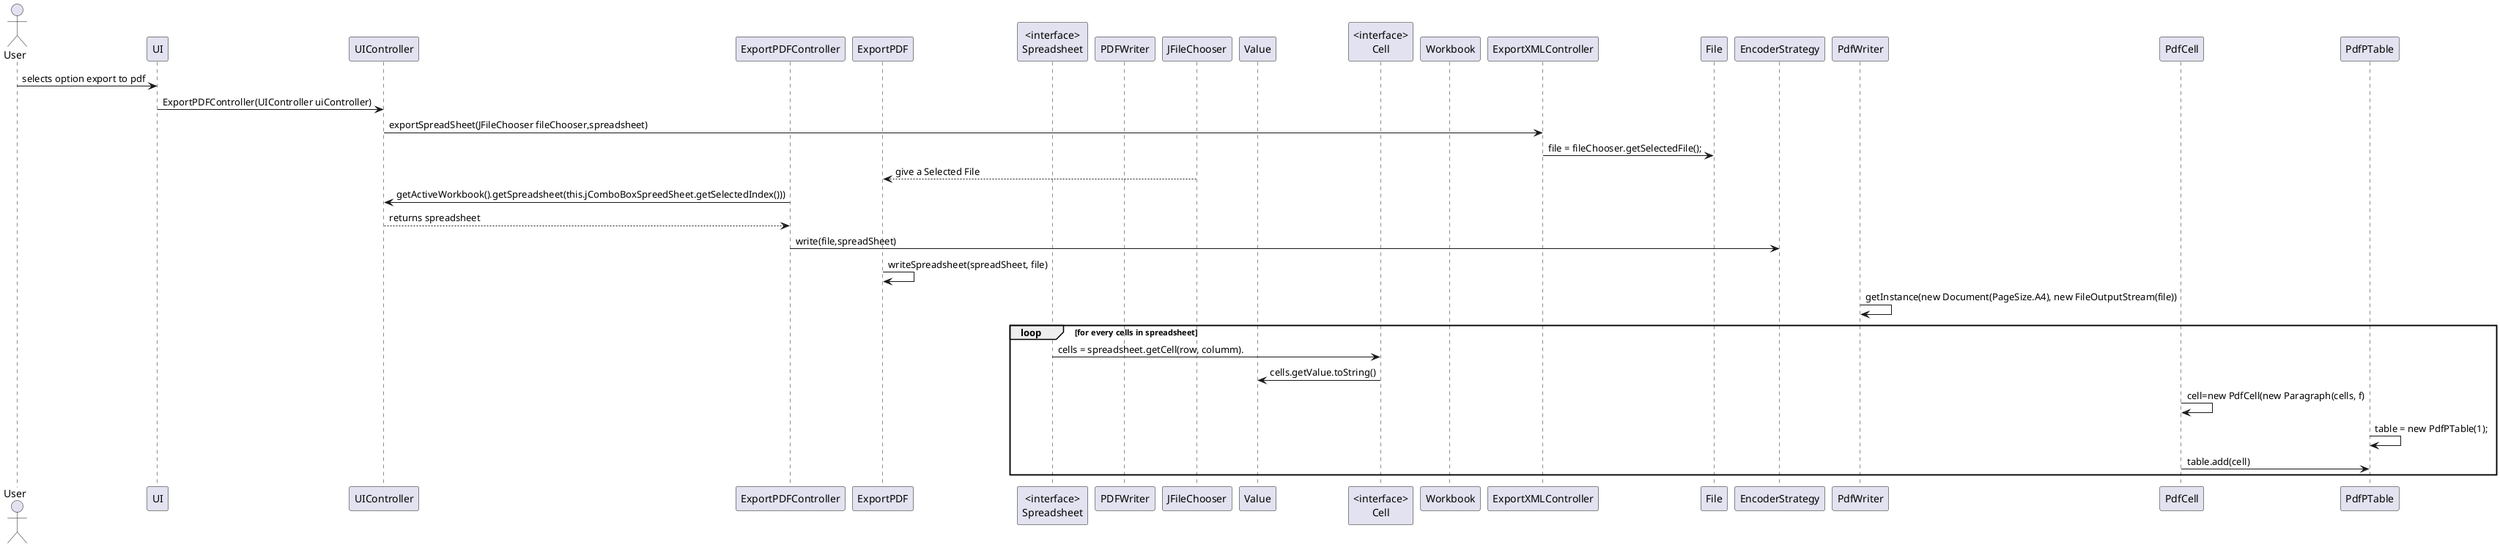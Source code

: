 @startuml doc-files/core08.1_Export_pdf_sd_design_2.png

actor User
participant "UI" as UI
participant "UIController" as UIController
participant "ExportPDFController" as ExportPDFController

participant "ExportPDF" as ExportPDF
participant "<interface>\nSpreadsheet" as Spreadsheet
participant "PDFWriter" as PDFWriter
participant "JFileChooser" as JFileChooser
participant "Value" as Value
participant "<interface>\nCell" as Cell
participant "Workbook" as Workbook




User -> UI: selects option export to pdf
UI -> UIController: ExportPDFController(UIController uiController)
UIController -> ExportXMLController: exportSpreadSheet(JFileChooser fileChooser,spreadsheet)
ExportXMLController -> File: file = fileChooser.getSelectedFile();
ExportPDF <-- JFileChooser: give a Selected File
ExportPDFController -> UIController: getActiveWorkbook().getSpreadsheet(this.jComboBoxSpreedSheet.getSelectedIndex()))
ExportPDFController <-- UIController: returns spreadsheet
ExportPDFController -> EncoderStrategy: write(file,spreadSheet)
ExportPDF -> ExportPDF:writeSpreadsheet(spreadSheet, file)
PdfWriter -> PdfWriter:getInstance(new Document(PageSize.A4), new FileOutputStream(file))
loop for every cells in spreadsheet
Spreadsheet -> Cell:cells = spreadsheet.getCell(row, columm).
Cell -> Value:cells.getValue.toString()
PdfCell -> PdfCell : cell=new PdfCell(new Paragraph(cells, f)
PdfPTable -> PdfPTable: table = new PdfPTable(1);
PdfCell -> PdfPTable : table.add(cell)
end
@enduml